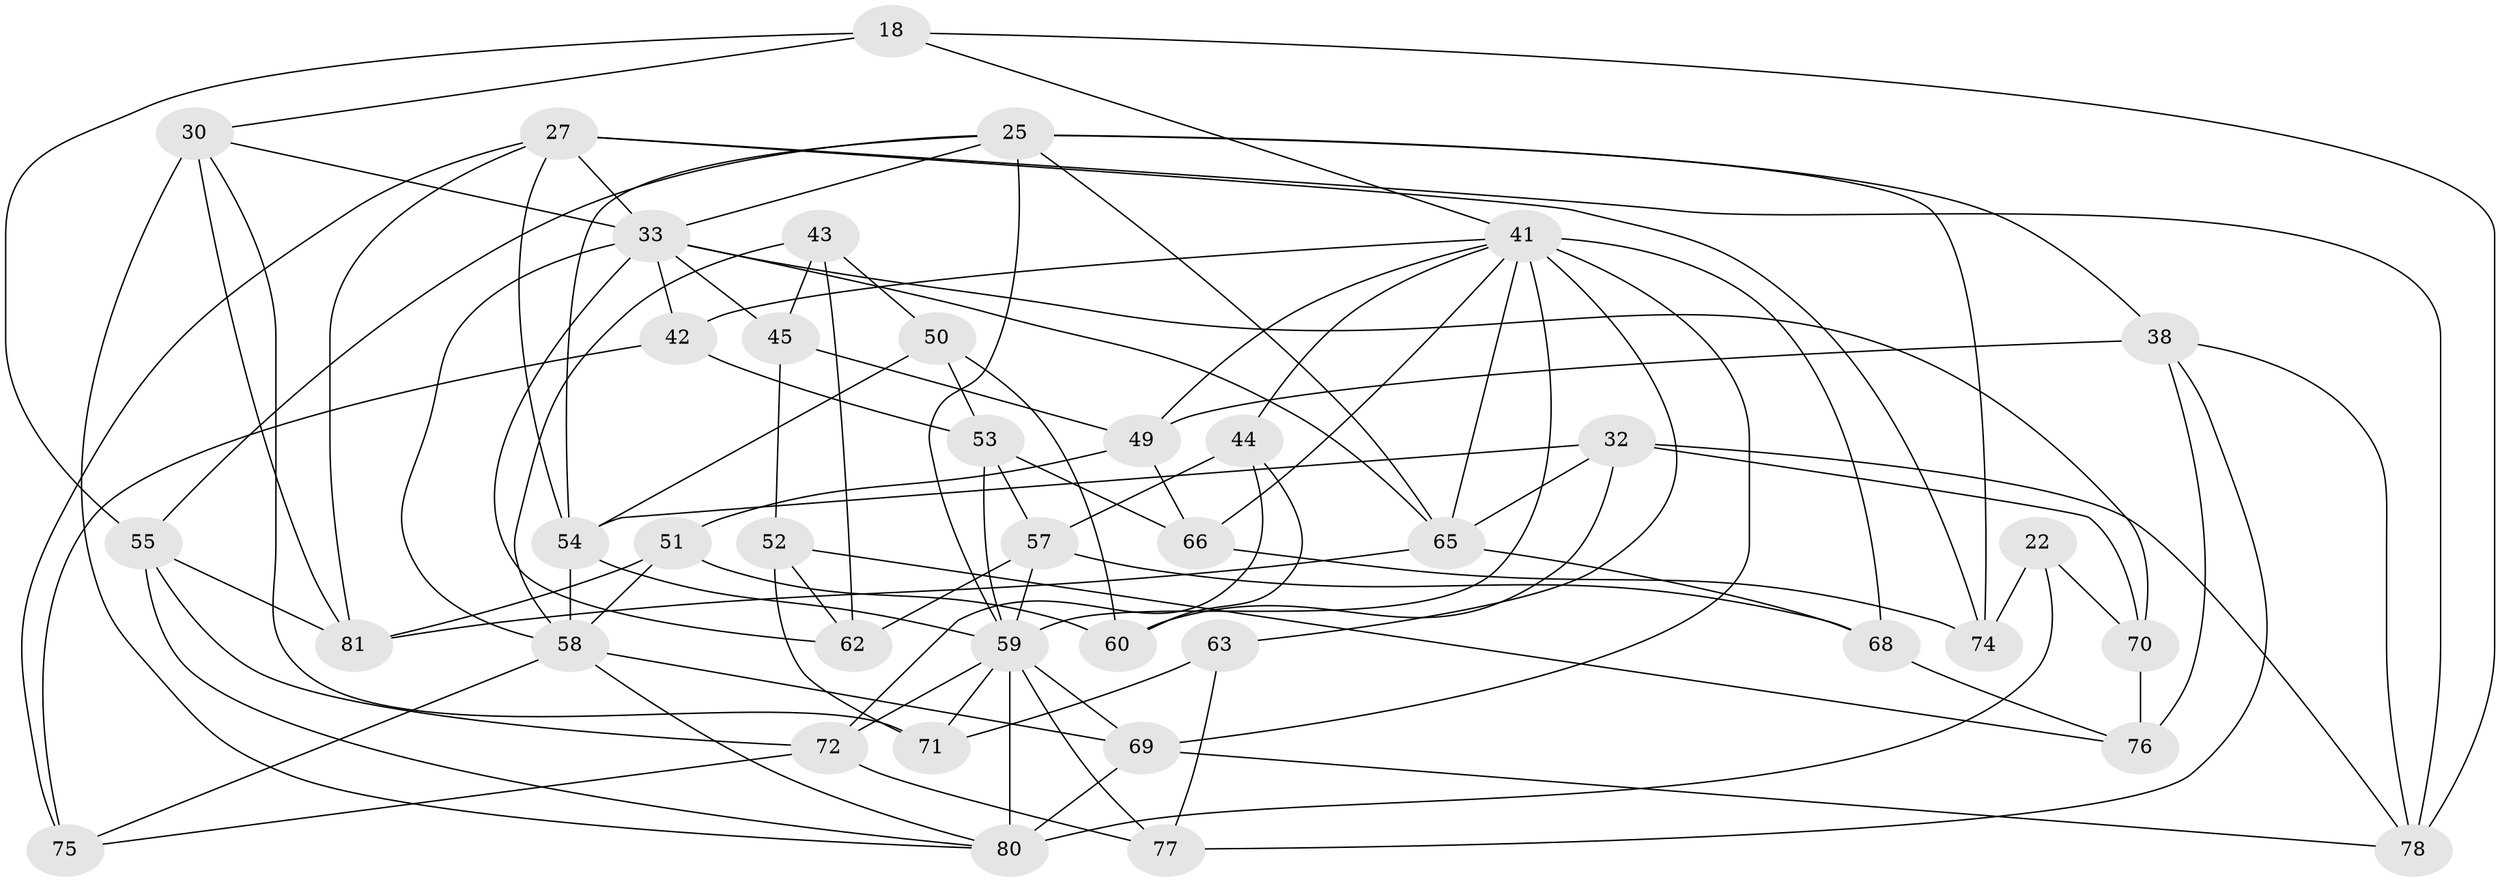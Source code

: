 // original degree distribution, {4: 1.0}
// Generated by graph-tools (version 1.1) at 2025/58/03/09/25 04:58:48]
// undirected, 40 vertices, 100 edges
graph export_dot {
graph [start="1"]
  node [color=gray90,style=filled];
  18;
  22;
  25 [super="+3+5+8"];
  27 [super="+7+9"];
  30 [super="+15"];
  32 [super="+6"];
  33 [super="+11+21+29"];
  38 [super="+26"];
  41 [super="+2+12+34"];
  42;
  43;
  44;
  45;
  49 [super="+35"];
  50;
  51;
  52;
  53 [super="+31"];
  54 [super="+13+20"];
  55 [super="+47"];
  57 [super="+17"];
  58 [super="+16+24+39"];
  59 [super="+40+48"];
  60;
  62;
  63;
  65 [super="+28"];
  66 [super="+64"];
  68;
  69 [super="+56"];
  70;
  71;
  72 [super="+10"];
  74 [super="+19"];
  75;
  76;
  77 [super="+46"];
  78 [super="+67"];
  80 [super="+79"];
  81 [super="+14+61"];
  18 -- 55;
  18 -- 78;
  18 -- 41;
  18 -- 30;
  22 -- 70;
  22 -- 80;
  22 -- 74 [weight=2];
  25 -- 38 [weight=2];
  25 -- 55;
  25 -- 74;
  25 -- 59 [weight=3];
  25 -- 54;
  25 -- 33;
  25 -- 65;
  27 -- 81 [weight=2];
  27 -- 54;
  27 -- 74;
  27 -- 75;
  27 -- 78 [weight=2];
  27 -- 33;
  30 -- 71;
  30 -- 33;
  30 -- 81 [weight=2];
  30 -- 80;
  32 -- 60;
  32 -- 54 [weight=2];
  32 -- 70;
  32 -- 78;
  32 -- 65;
  33 -- 42;
  33 -- 45;
  33 -- 65;
  33 -- 58 [weight=2];
  33 -- 70;
  33 -- 62;
  38 -- 76;
  38 -- 77;
  38 -- 78;
  38 -- 49;
  41 -- 59;
  41 -- 44;
  41 -- 66;
  41 -- 42;
  41 -- 69 [weight=3];
  41 -- 63;
  41 -- 49;
  41 -- 68;
  41 -- 65;
  42 -- 53;
  42 -- 75;
  43 -- 50;
  43 -- 62;
  43 -- 45;
  43 -- 58;
  44 -- 60;
  44 -- 57;
  44 -- 72;
  45 -- 49;
  45 -- 52;
  49 -- 66 [weight=2];
  49 -- 51;
  50 -- 60;
  50 -- 53;
  50 -- 54;
  51 -- 58;
  51 -- 60;
  51 -- 81;
  52 -- 71;
  52 -- 62;
  52 -- 76;
  53 -- 57 [weight=2];
  53 -- 66;
  53 -- 59;
  54 -- 58 [weight=2];
  54 -- 59;
  55 -- 81 [weight=2];
  55 -- 72;
  55 -- 80;
  57 -- 68;
  57 -- 62;
  57 -- 59;
  58 -- 75;
  58 -- 80;
  58 -- 69 [weight=2];
  59 -- 71;
  59 -- 77;
  59 -- 80 [weight=3];
  59 -- 69;
  59 -- 72;
  63 -- 71;
  63 -- 77 [weight=2];
  65 -- 68;
  65 -- 81;
  66 -- 74 [weight=2];
  68 -- 76;
  69 -- 78;
  69 -- 80;
  70 -- 76;
  72 -- 77 [weight=2];
  72 -- 75;
}
